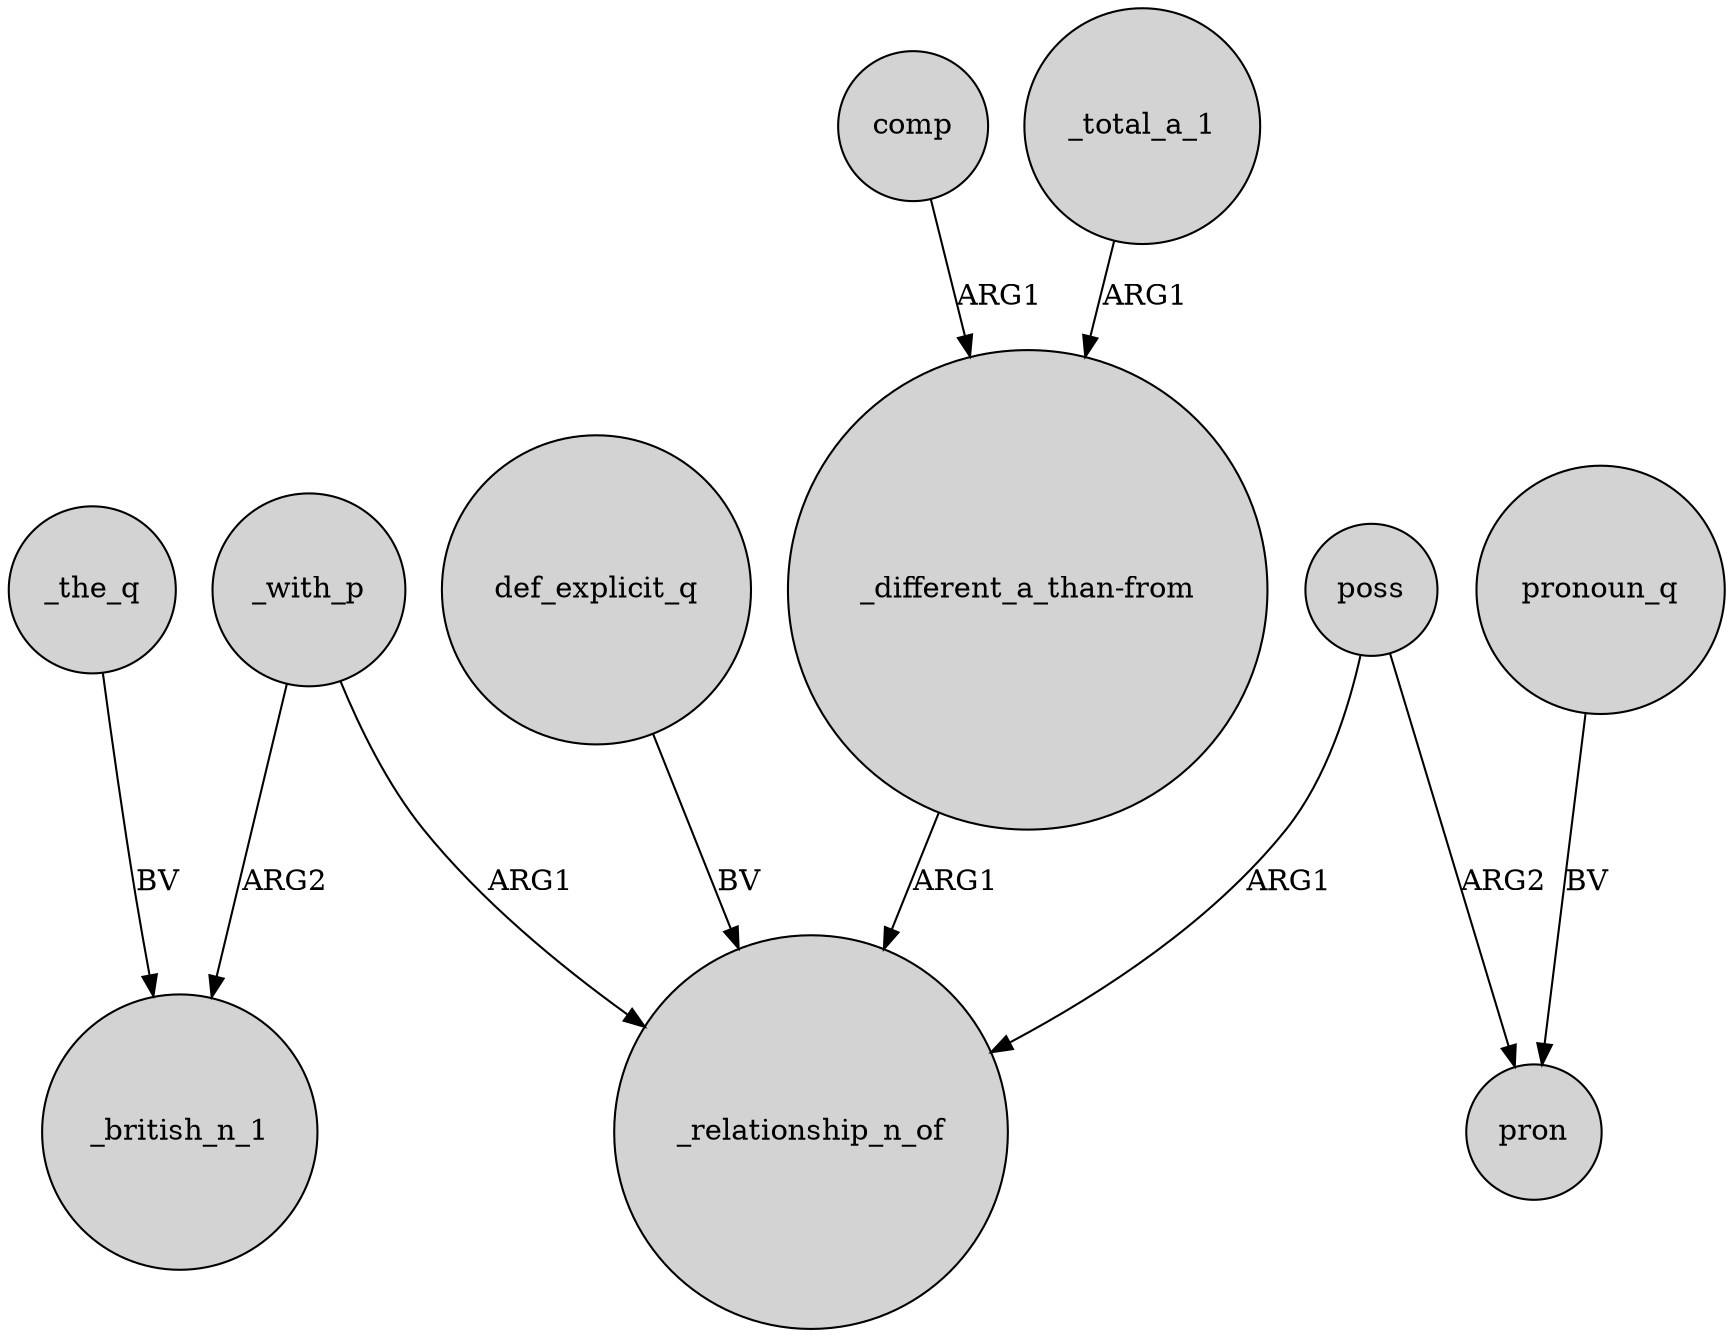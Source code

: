 digraph {
	node [shape=circle style=filled]
	_with_p -> _british_n_1 [label=ARG2]
	def_explicit_q -> _relationship_n_of [label=BV]
	_the_q -> _british_n_1 [label=BV]
	"_different_a_than-from" -> _relationship_n_of [label=ARG1]
	poss -> pron [label=ARG2]
	_with_p -> _relationship_n_of [label=ARG1]
	comp -> "_different_a_than-from" [label=ARG1]
	_total_a_1 -> "_different_a_than-from" [label=ARG1]
	poss -> _relationship_n_of [label=ARG1]
	pronoun_q -> pron [label=BV]
}
